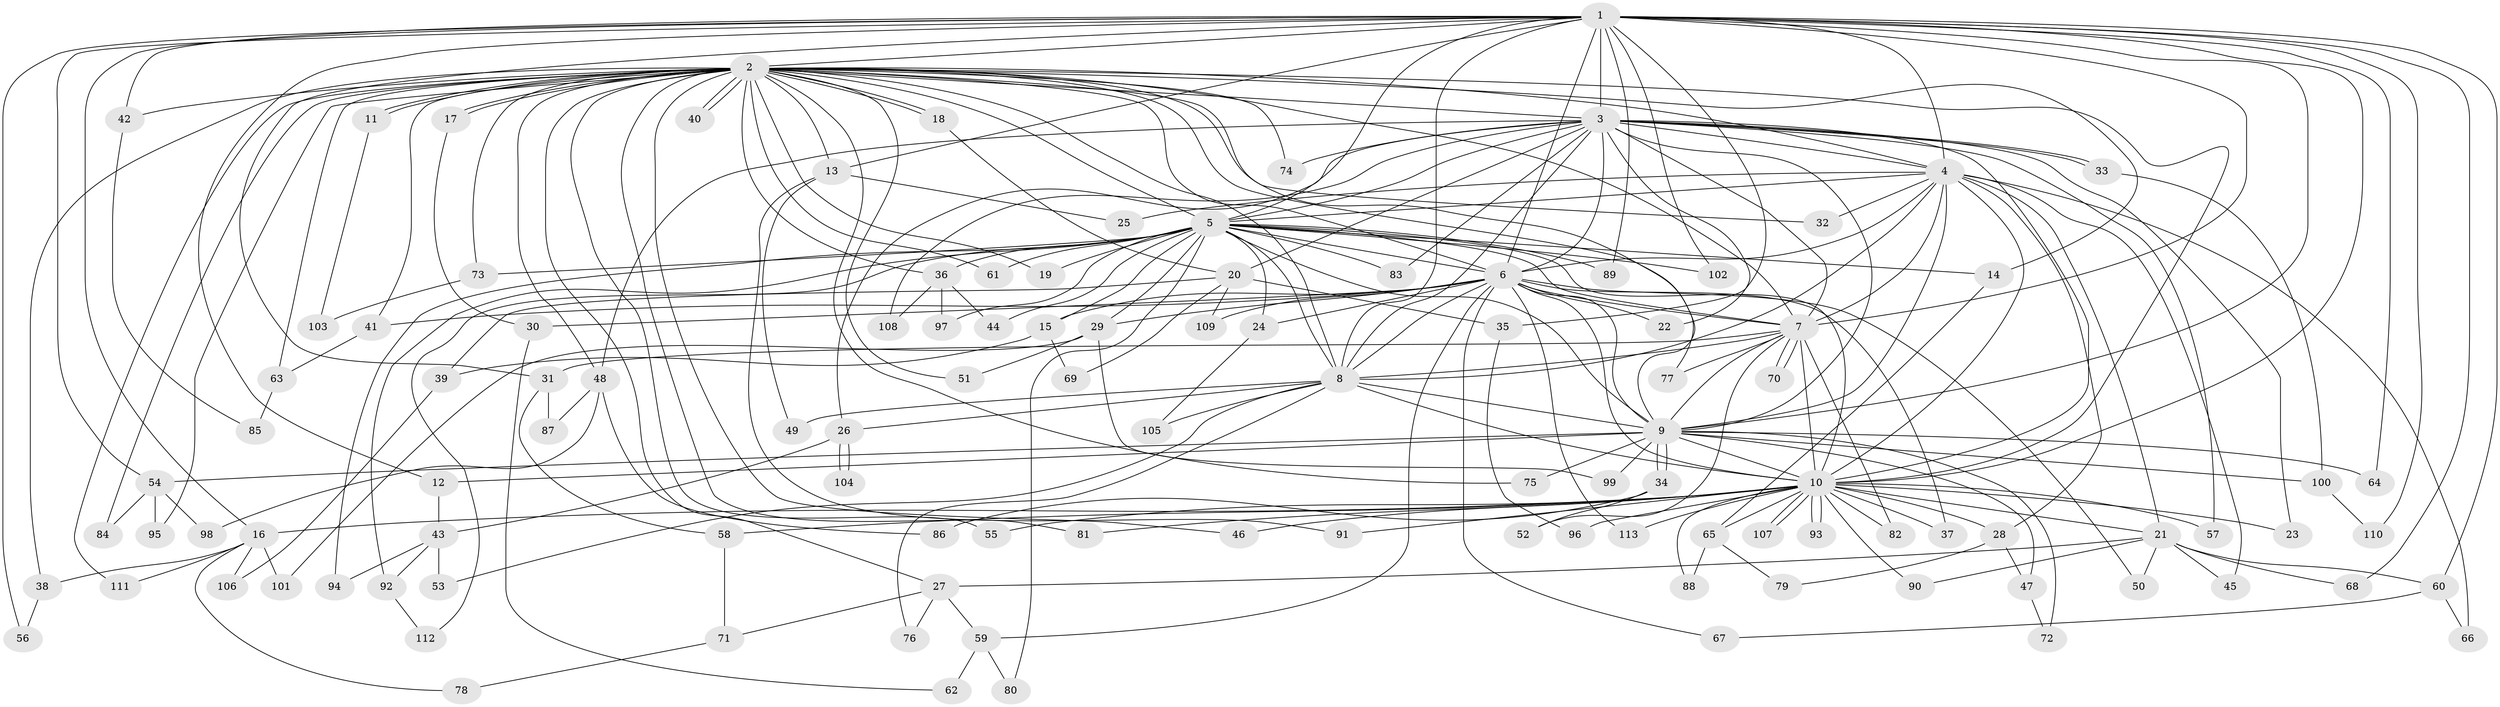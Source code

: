 // coarse degree distribution, {20: 0.011904761904761904, 34: 0.011904761904761904, 25: 0.011904761904761904, 21: 0.023809523809523808, 15: 0.011904761904761904, 13: 0.011904761904761904, 16: 0.011904761904761904, 27: 0.011904761904761904, 3: 0.15476190476190477, 5: 0.07142857142857142, 7: 0.023809523809523808, 2: 0.5595238095238095, 11: 0.011904761904761904, 4: 0.07142857142857142}
// Generated by graph-tools (version 1.1) at 2025/41/03/06/25 10:41:38]
// undirected, 113 vertices, 251 edges
graph export_dot {
graph [start="1"]
  node [color=gray90,style=filled];
  1;
  2;
  3;
  4;
  5;
  6;
  7;
  8;
  9;
  10;
  11;
  12;
  13;
  14;
  15;
  16;
  17;
  18;
  19;
  20;
  21;
  22;
  23;
  24;
  25;
  26;
  27;
  28;
  29;
  30;
  31;
  32;
  33;
  34;
  35;
  36;
  37;
  38;
  39;
  40;
  41;
  42;
  43;
  44;
  45;
  46;
  47;
  48;
  49;
  50;
  51;
  52;
  53;
  54;
  55;
  56;
  57;
  58;
  59;
  60;
  61;
  62;
  63;
  64;
  65;
  66;
  67;
  68;
  69;
  70;
  71;
  72;
  73;
  74;
  75;
  76;
  77;
  78;
  79;
  80;
  81;
  82;
  83;
  84;
  85;
  86;
  87;
  88;
  89;
  90;
  91;
  92;
  93;
  94;
  95;
  96;
  97;
  98;
  99;
  100;
  101;
  102;
  103;
  104;
  105;
  106;
  107;
  108;
  109;
  110;
  111;
  112;
  113;
  1 -- 2;
  1 -- 3;
  1 -- 4;
  1 -- 5;
  1 -- 6;
  1 -- 7;
  1 -- 8;
  1 -- 9;
  1 -- 10;
  1 -- 12;
  1 -- 13;
  1 -- 16;
  1 -- 31;
  1 -- 35;
  1 -- 42;
  1 -- 54;
  1 -- 56;
  1 -- 60;
  1 -- 64;
  1 -- 68;
  1 -- 89;
  1 -- 102;
  1 -- 110;
  2 -- 3;
  2 -- 4;
  2 -- 5;
  2 -- 6;
  2 -- 7;
  2 -- 8;
  2 -- 9;
  2 -- 10;
  2 -- 11;
  2 -- 11;
  2 -- 13;
  2 -- 14;
  2 -- 17;
  2 -- 17;
  2 -- 18;
  2 -- 18;
  2 -- 19;
  2 -- 27;
  2 -- 32;
  2 -- 36;
  2 -- 38;
  2 -- 40;
  2 -- 40;
  2 -- 41;
  2 -- 42;
  2 -- 46;
  2 -- 48;
  2 -- 51;
  2 -- 55;
  2 -- 61;
  2 -- 63;
  2 -- 73;
  2 -- 74;
  2 -- 75;
  2 -- 77;
  2 -- 81;
  2 -- 84;
  2 -- 95;
  2 -- 111;
  3 -- 4;
  3 -- 5;
  3 -- 6;
  3 -- 7;
  3 -- 8;
  3 -- 9;
  3 -- 10;
  3 -- 20;
  3 -- 22;
  3 -- 23;
  3 -- 26;
  3 -- 33;
  3 -- 33;
  3 -- 48;
  3 -- 57;
  3 -- 74;
  3 -- 83;
  3 -- 108;
  4 -- 5;
  4 -- 6;
  4 -- 7;
  4 -- 8;
  4 -- 9;
  4 -- 10;
  4 -- 21;
  4 -- 25;
  4 -- 28;
  4 -- 32;
  4 -- 45;
  4 -- 66;
  5 -- 6;
  5 -- 7;
  5 -- 8;
  5 -- 9;
  5 -- 10;
  5 -- 14;
  5 -- 15;
  5 -- 19;
  5 -- 24;
  5 -- 29;
  5 -- 36;
  5 -- 44;
  5 -- 61;
  5 -- 73;
  5 -- 80;
  5 -- 83;
  5 -- 89;
  5 -- 92;
  5 -- 94;
  5 -- 97;
  5 -- 102;
  5 -- 112;
  6 -- 7;
  6 -- 8;
  6 -- 9;
  6 -- 10;
  6 -- 15;
  6 -- 22;
  6 -- 24;
  6 -- 29;
  6 -- 30;
  6 -- 37;
  6 -- 41;
  6 -- 50;
  6 -- 59;
  6 -- 67;
  6 -- 109;
  6 -- 113;
  7 -- 8;
  7 -- 9;
  7 -- 10;
  7 -- 31;
  7 -- 52;
  7 -- 70;
  7 -- 70;
  7 -- 77;
  7 -- 82;
  8 -- 9;
  8 -- 10;
  8 -- 26;
  8 -- 49;
  8 -- 53;
  8 -- 76;
  8 -- 105;
  9 -- 10;
  9 -- 12;
  9 -- 34;
  9 -- 34;
  9 -- 47;
  9 -- 54;
  9 -- 64;
  9 -- 72;
  9 -- 75;
  9 -- 99;
  9 -- 100;
  10 -- 16;
  10 -- 21;
  10 -- 23;
  10 -- 28;
  10 -- 37;
  10 -- 46;
  10 -- 55;
  10 -- 57;
  10 -- 58;
  10 -- 65;
  10 -- 81;
  10 -- 82;
  10 -- 88;
  10 -- 90;
  10 -- 91;
  10 -- 93;
  10 -- 93;
  10 -- 96;
  10 -- 107;
  10 -- 107;
  10 -- 113;
  11 -- 103;
  12 -- 43;
  13 -- 25;
  13 -- 49;
  13 -- 91;
  14 -- 65;
  15 -- 39;
  15 -- 69;
  16 -- 38;
  16 -- 78;
  16 -- 101;
  16 -- 106;
  16 -- 111;
  17 -- 30;
  18 -- 20;
  20 -- 35;
  20 -- 39;
  20 -- 69;
  20 -- 109;
  21 -- 27;
  21 -- 45;
  21 -- 50;
  21 -- 60;
  21 -- 68;
  21 -- 90;
  24 -- 105;
  26 -- 43;
  26 -- 104;
  26 -- 104;
  27 -- 59;
  27 -- 71;
  27 -- 76;
  28 -- 47;
  28 -- 79;
  29 -- 51;
  29 -- 99;
  29 -- 101;
  30 -- 62;
  31 -- 58;
  31 -- 87;
  33 -- 100;
  34 -- 52;
  34 -- 86;
  35 -- 96;
  36 -- 44;
  36 -- 97;
  36 -- 108;
  38 -- 56;
  39 -- 106;
  41 -- 63;
  42 -- 85;
  43 -- 53;
  43 -- 92;
  43 -- 94;
  47 -- 72;
  48 -- 86;
  48 -- 87;
  48 -- 98;
  54 -- 84;
  54 -- 95;
  54 -- 98;
  58 -- 71;
  59 -- 62;
  59 -- 80;
  60 -- 66;
  60 -- 67;
  63 -- 85;
  65 -- 79;
  65 -- 88;
  71 -- 78;
  73 -- 103;
  92 -- 112;
  100 -- 110;
}
